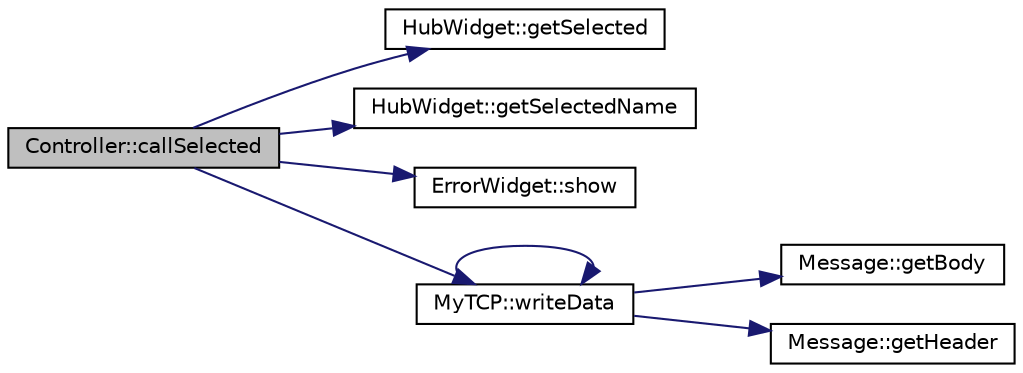 digraph "Controller::callSelected"
{
 // LATEX_PDF_SIZE
  edge [fontname="Helvetica",fontsize="10",labelfontname="Helvetica",labelfontsize="10"];
  node [fontname="Helvetica",fontsize="10",shape=record];
  rankdir="LR";
  Node1 [label="Controller::callSelected",height=0.2,width=0.4,color="black", fillcolor="grey75", style="filled", fontcolor="black",tooltip=" "];
  Node1 -> Node2 [color="midnightblue",fontsize="10",style="solid",fontname="Helvetica"];
  Node2 [label="HubWidget::getSelected",height=0.2,width=0.4,color="black", fillcolor="white", style="filled",URL="$classHubWidget.html#a576e4dc9958ba1c51d9b298d91e5dfa9",tooltip=" "];
  Node1 -> Node3 [color="midnightblue",fontsize="10",style="solid",fontname="Helvetica"];
  Node3 [label="HubWidget::getSelectedName",height=0.2,width=0.4,color="black", fillcolor="white", style="filled",URL="$classHubWidget.html#aeb7f310fb7fe51eed6d01e8b07c8a598",tooltip=" "];
  Node1 -> Node4 [color="midnightblue",fontsize="10",style="solid",fontname="Helvetica"];
  Node4 [label="ErrorWidget::show",height=0.2,width=0.4,color="black", fillcolor="white", style="filled",URL="$classErrorWidget.html#a123bca7a63b51d2bb1eeeb0553b70428",tooltip=" "];
  Node1 -> Node5 [color="midnightblue",fontsize="10",style="solid",fontname="Helvetica"];
  Node5 [label="MyTCP::writeData",height=0.2,width=0.4,color="black", fillcolor="white", style="filled",URL="$classMyTCP.html#a7b04a06771140f1a3cf94c8b6b36b572",tooltip=" "];
  Node5 -> Node6 [color="midnightblue",fontsize="10",style="solid",fontname="Helvetica"];
  Node6 [label="Message::getBody",height=0.2,width=0.4,color="black", fillcolor="white", style="filled",URL="$classMessage.html#ac4fb95e45e932e16d26bda4ff3e9f713",tooltip=" "];
  Node5 -> Node7 [color="midnightblue",fontsize="10",style="solid",fontname="Helvetica"];
  Node7 [label="Message::getHeader",height=0.2,width=0.4,color="black", fillcolor="white", style="filled",URL="$classMessage.html#a09bc9df202329b6285a63e8b025ad7f8",tooltip=" "];
  Node5 -> Node5 [color="midnightblue",fontsize="10",style="solid",fontname="Helvetica"];
}
